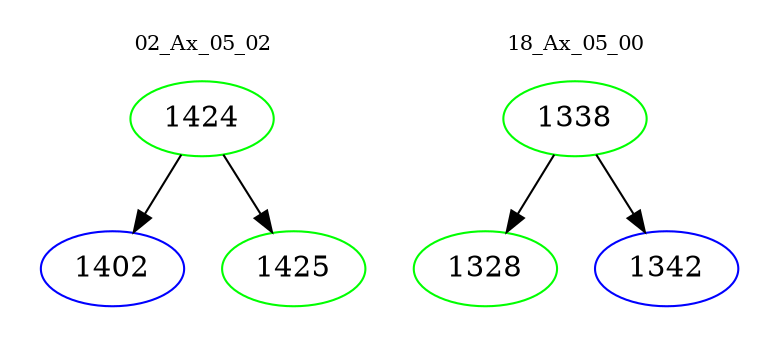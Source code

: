 digraph{
subgraph cluster_0 {
color = white
label = "02_Ax_05_02";
fontsize=10;
T0_1424 [label="1424", color="green"]
T0_1424 -> T0_1402 [color="black"]
T0_1402 [label="1402", color="blue"]
T0_1424 -> T0_1425 [color="black"]
T0_1425 [label="1425", color="green"]
}
subgraph cluster_1 {
color = white
label = "18_Ax_05_00";
fontsize=10;
T1_1338 [label="1338", color="green"]
T1_1338 -> T1_1328 [color="black"]
T1_1328 [label="1328", color="green"]
T1_1338 -> T1_1342 [color="black"]
T1_1342 [label="1342", color="blue"]
}
}
